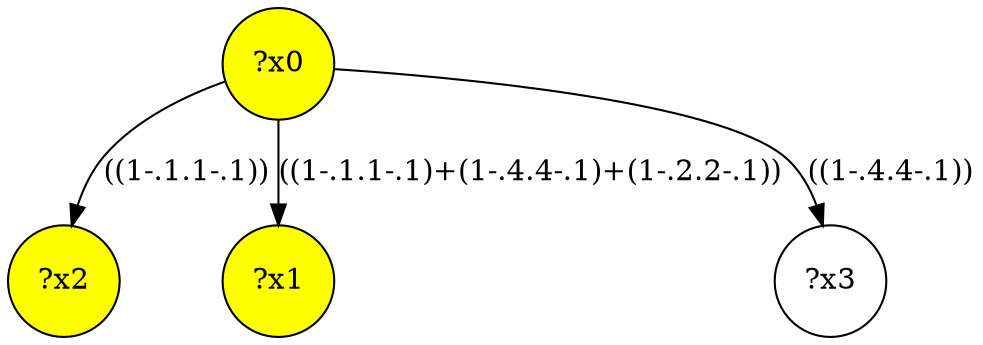 digraph g {
	x0 [fillcolor="yellow", style="filled," shape=circle, label="?x0"];
	x2 [fillcolor="yellow", style="filled," shape=circle, label="?x2"];
	x1 [fillcolor="yellow", style="filled," shape=circle, label="?x1"];
	x0 -> x1 [label="((1-.1.1-.1)+(1-.4.4-.1)+(1-.2.2-.1))"];
	x0 -> x2 [label="((1-.1.1-.1))"];
	x3 [shape=circle, label="?x3"];
	x0 -> x3 [label="((1-.4.4-.1))"];
}
